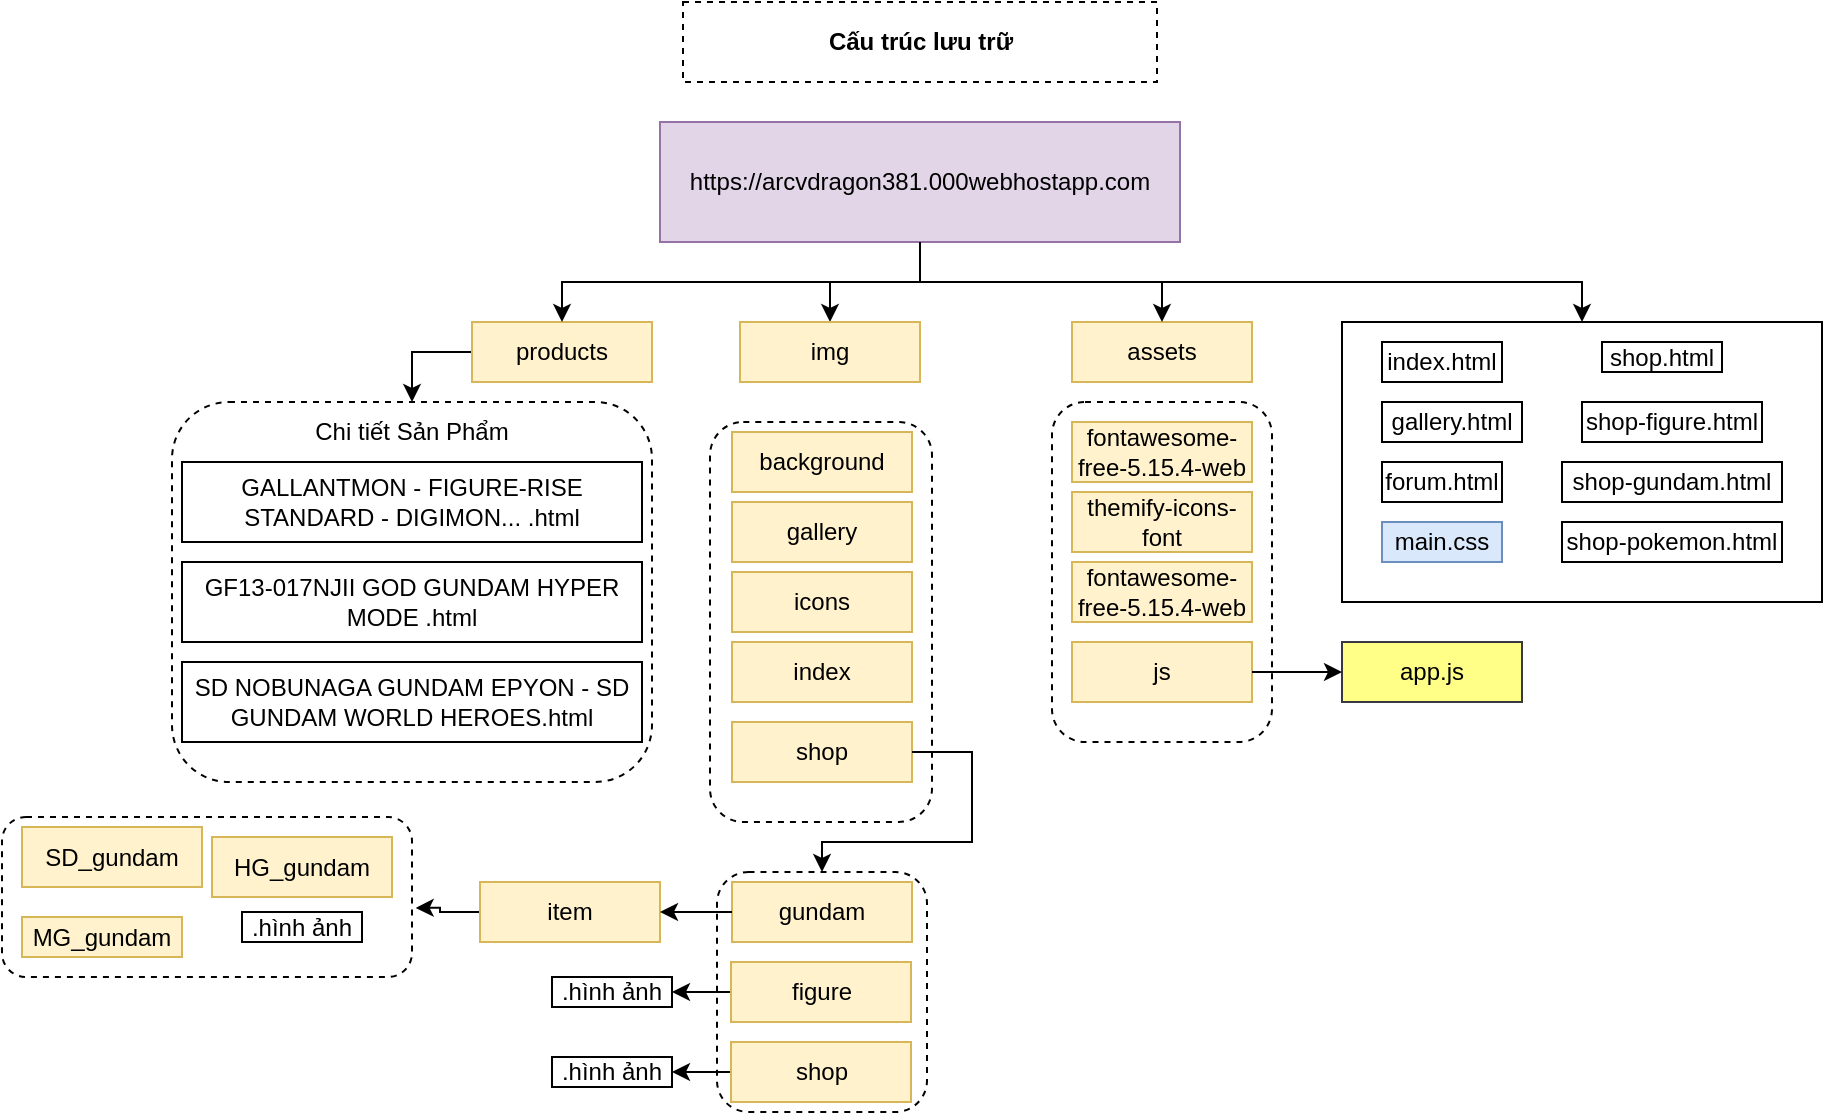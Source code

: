 <mxfile version="20.2.4" type="device" pages="7"><diagram id="feATiuRnW0vCCKoD3hjz" name="ctlt"><mxGraphModel dx="2048" dy="604" grid="1" gridSize="10" guides="1" tooltips="1" connect="1" arrows="1" fold="1" page="1" pageScale="1" pageWidth="827" pageHeight="1169" math="0" shadow="0"><root><mxCell id="0"/><mxCell id="1" parent="0"/><mxCell id="q763jlVJRt2gHWuMbLBA-111" value="" style="rounded=1;whiteSpace=wrap;html=1;dashed=1;sketch=0;" vertex="1" parent="1"><mxGeometry x="-41" y="417.5" width="205" height="80" as="geometry"/></mxCell><mxCell id="q763jlVJRt2gHWuMbLBA-92" value="" style="rounded=1;whiteSpace=wrap;html=1;dashed=1;sketch=0;" vertex="1" parent="1"><mxGeometry x="316.5" y="445" width="105" height="120" as="geometry"/></mxCell><mxCell id="q763jlVJRt2gHWuMbLBA-75" value="" style="rounded=1;whiteSpace=wrap;html=1;dashed=1;sketch=0;" vertex="1" parent="1"><mxGeometry x="313" y="220" width="111" height="200" as="geometry"/></mxCell><mxCell id="q763jlVJRt2gHWuMbLBA-69" value="" style="rounded=1;whiteSpace=wrap;html=1;dashed=1;sketch=0;" vertex="1" parent="1"><mxGeometry x="484" y="210" width="110" height="170" as="geometry"/></mxCell><mxCell id="q763jlVJRt2gHWuMbLBA-67" value="" style="rounded=1;whiteSpace=wrap;html=1;dashed=1;sketch=0;" vertex="1" parent="1"><mxGeometry x="44" y="210" width="240" height="190" as="geometry"/></mxCell><mxCell id="q763jlVJRt2gHWuMbLBA-31" value="" style="rounded=0;whiteSpace=wrap;html=1;sketch=0;" vertex="1" parent="1"><mxGeometry x="629" y="170" width="240" height="140" as="geometry"/></mxCell><mxCell id="q763jlVJRt2gHWuMbLBA-54" style="edgeStyle=orthogonalEdgeStyle;rounded=0;orthogonalLoop=1;jettySize=auto;html=1;entryX=0.5;entryY=0;entryDx=0;entryDy=0;sketch=0;" edge="1" parent="1" source="Nr4XxOd6yL2j76fVmIh0-1" target="q763jlVJRt2gHWuMbLBA-30"><mxGeometry relative="1" as="geometry"/></mxCell><mxCell id="Nr4XxOd6yL2j76fVmIh0-1" value="https://arcvdragon381.000webhostapp.com" style="rounded=0;whiteSpace=wrap;html=1;fillColor=#e1d5e7;strokeColor=#9673a6;sketch=0;" parent="1" vertex="1"><mxGeometry x="288" y="70" width="260" height="60" as="geometry"/></mxCell><mxCell id="q763jlVJRt2gHWuMbLBA-1" value="index.html" style="rounded=0;whiteSpace=wrap;html=1;sketch=0;" vertex="1" parent="1"><mxGeometry x="649" y="180" width="60" height="20" as="geometry"/></mxCell><mxCell id="q763jlVJRt2gHWuMbLBA-3" value="shop-gundam.html" style="rounded=0;whiteSpace=wrap;html=1;sketch=0;" vertex="1" parent="1"><mxGeometry x="739" y="240" width="110" height="20" as="geometry"/></mxCell><mxCell id="q763jlVJRt2gHWuMbLBA-5" value="gallery.html" style="rounded=0;whiteSpace=wrap;html=1;sketch=0;" vertex="1" parent="1"><mxGeometry x="649" y="210" width="70" height="20" as="geometry"/></mxCell><mxCell id="q763jlVJRt2gHWuMbLBA-7" value="shop-figure.html" style="rounded=0;whiteSpace=wrap;html=1;sketch=0;" vertex="1" parent="1"><mxGeometry x="749" y="210" width="90" height="20" as="geometry"/></mxCell><mxCell id="q763jlVJRt2gHWuMbLBA-9" value="shop-pokemon.html" style="rounded=0;whiteSpace=wrap;html=1;sketch=0;" vertex="1" parent="1"><mxGeometry x="739" y="270" width="110" height="20" as="geometry"/></mxCell><mxCell id="q763jlVJRt2gHWuMbLBA-10" value="main.css" style="rounded=0;whiteSpace=wrap;html=1;fillColor=#dae8fc;strokeColor=#6c8ebf;sketch=0;" vertex="1" parent="1"><mxGeometry x="649" y="270" width="60" height="20" as="geometry"/></mxCell><mxCell id="q763jlVJRt2gHWuMbLBA-11" value="assets" style="rounded=0;whiteSpace=wrap;html=1;fillColor=#fff2cc;strokeColor=#d6b656;sketch=0;" vertex="1" parent="1"><mxGeometry x="494" y="170" width="90" height="30" as="geometry"/></mxCell><mxCell id="q763jlVJRt2gHWuMbLBA-13" value="shop.html" style="rounded=0;whiteSpace=wrap;html=1;sketch=0;" vertex="1" parent="1"><mxGeometry x="759" y="180" width="60" height="15" as="geometry"/></mxCell><mxCell id="q763jlVJRt2gHWuMbLBA-25" value="forum.html" style="rounded=0;whiteSpace=wrap;html=1;sketch=0;" vertex="1" parent="1"><mxGeometry x="649" y="240" width="60" height="20" as="geometry"/></mxCell><mxCell id="q763jlVJRt2gHWuMbLBA-56" style="edgeStyle=orthogonalEdgeStyle;rounded=0;orthogonalLoop=1;jettySize=auto;html=1;entryX=0.5;entryY=0;entryDx=0;entryDy=0;sketch=0;" edge="1" parent="1" source="q763jlVJRt2gHWuMbLBA-29" target="q763jlVJRt2gHWuMbLBA-47"><mxGeometry relative="1" as="geometry"><mxPoint x="154" y="190" as="targetPoint"/><Array as="points"><mxPoint x="164" y="185"/></Array></mxGeometry></mxCell><mxCell id="q763jlVJRt2gHWuMbLBA-29" value="products" style="rounded=0;whiteSpace=wrap;html=1;fillColor=#fff2cc;strokeColor=#d6b656;sketch=0;" vertex="1" parent="1"><mxGeometry x="194" y="170" width="90" height="30" as="geometry"/></mxCell><mxCell id="q763jlVJRt2gHWuMbLBA-30" value="img" style="rounded=0;whiteSpace=wrap;html=1;fillColor=#fff2cc;strokeColor=#d6b656;sketch=0;" vertex="1" parent="1"><mxGeometry x="328" y="170" width="90" height="30" as="geometry"/></mxCell><mxCell id="q763jlVJRt2gHWuMbLBA-32" style="edgeStyle=orthogonalEdgeStyle;rounded=0;orthogonalLoop=1;jettySize=auto;html=1;exitX=0.5;exitY=1;exitDx=0;exitDy=0;sketch=0;" edge="1" parent="1" source="q763jlVJRt2gHWuMbLBA-1" target="q763jlVJRt2gHWuMbLBA-1"><mxGeometry relative="1" as="geometry"/></mxCell><mxCell id="q763jlVJRt2gHWuMbLBA-37" value="GALLANTMON - FIGURE-RISE STANDARD - DIGIMON... .html" style="rounded=0;whiteSpace=wrap;html=1;sketch=0;" vertex="1" parent="1"><mxGeometry x="49" y="240" width="230" height="40" as="geometry"/></mxCell><mxCell id="q763jlVJRt2gHWuMbLBA-43" style="edgeStyle=orthogonalEdgeStyle;rounded=0;orthogonalLoop=1;jettySize=auto;html=1;exitX=0.5;exitY=1;exitDx=0;exitDy=0;sketch=0;" edge="1" parent="1"><mxGeometry relative="1" as="geometry"><mxPoint x="104" y="260" as="sourcePoint"/><mxPoint x="104" y="260" as="targetPoint"/></mxGeometry></mxCell><mxCell id="q763jlVJRt2gHWuMbLBA-44" value="GF13-017NJII GOD GUNDAM HYPER MODE .html" style="rounded=0;whiteSpace=wrap;html=1;sketch=0;" vertex="1" parent="1"><mxGeometry x="49" y="290" width="230" height="40" as="geometry"/></mxCell><mxCell id="q763jlVJRt2gHWuMbLBA-45" value="SD NOBUNAGA GUNDAM EPYON - SD GUNDAM WORLD HEROES.html" style="rounded=0;whiteSpace=wrap;html=1;sketch=0;" vertex="1" parent="1"><mxGeometry x="49" y="340" width="230" height="40" as="geometry"/></mxCell><mxCell id="q763jlVJRt2gHWuMbLBA-47" value="Chi tiết Sản Phẩm" style="text;html=1;strokeColor=none;fillColor=none;align=center;verticalAlign=middle;whiteSpace=wrap;rounded=0;sketch=0;" vertex="1" parent="1"><mxGeometry x="104" y="210" width="120" height="30" as="geometry"/></mxCell><mxCell id="q763jlVJRt2gHWuMbLBA-48" value="app.js" style="rounded=0;whiteSpace=wrap;html=1;fillColor=#ffff88;strokeColor=#36393d;sketch=0;" vertex="1" parent="1"><mxGeometry x="629" y="330" width="90" height="30" as="geometry"/></mxCell><mxCell id="q763jlVJRt2gHWuMbLBA-50" value="js" style="rounded=0;whiteSpace=wrap;html=1;fillColor=#fff2cc;strokeColor=#d6b656;sketch=0;" vertex="1" parent="1"><mxGeometry x="494" y="330" width="90" height="30" as="geometry"/></mxCell><mxCell id="q763jlVJRt2gHWuMbLBA-55" value="" style="endArrow=classic;html=1;rounded=0;exitX=0.5;exitY=1;exitDx=0;exitDy=0;entryX=0.5;entryY=0;entryDx=0;entryDy=0;sketch=0;" edge="1" parent="1" source="Nr4XxOd6yL2j76fVmIh0-1" target="q763jlVJRt2gHWuMbLBA-11"><mxGeometry width="50" height="50" relative="1" as="geometry"><mxPoint x="14" y="330" as="sourcePoint"/><mxPoint x="64" y="280" as="targetPoint"/><Array as="points"><mxPoint x="418" y="150"/><mxPoint x="489" y="150"/><mxPoint x="539" y="150"/></Array></mxGeometry></mxCell><mxCell id="q763jlVJRt2gHWuMbLBA-59" value="" style="endArrow=classic;html=1;rounded=0;entryX=0.5;entryY=0;entryDx=0;entryDy=0;sketch=0;" edge="1" parent="1" target="q763jlVJRt2gHWuMbLBA-29"><mxGeometry width="50" height="50" relative="1" as="geometry"><mxPoint x="414" y="150" as="sourcePoint"/><mxPoint x="234" y="150" as="targetPoint"/><Array as="points"><mxPoint x="239" y="150"/></Array></mxGeometry></mxCell><mxCell id="q763jlVJRt2gHWuMbLBA-60" value="fontawesome-free-5.15.4-web" style="rounded=0;whiteSpace=wrap;html=1;fillColor=#fff2cc;strokeColor=#d6b656;sketch=0;" vertex="1" parent="1"><mxGeometry x="494" y="220" width="90" height="30" as="geometry"/></mxCell><mxCell id="q763jlVJRt2gHWuMbLBA-63" value="themify-icons-font" style="rounded=0;whiteSpace=wrap;html=1;fillColor=#fff2cc;strokeColor=#d6b656;sketch=0;" vertex="1" parent="1"><mxGeometry x="494" y="255" width="90" height="30" as="geometry"/></mxCell><mxCell id="q763jlVJRt2gHWuMbLBA-64" value="fontawesome-free-5.15.4-web" style="rounded=0;whiteSpace=wrap;html=1;fillColor=#fff2cc;strokeColor=#d6b656;sketch=0;" vertex="1" parent="1"><mxGeometry x="494" y="290" width="90" height="30" as="geometry"/></mxCell><mxCell id="q763jlVJRt2gHWuMbLBA-71" style="edgeStyle=orthogonalEdgeStyle;rounded=0;orthogonalLoop=1;jettySize=auto;html=1;exitX=0.5;exitY=1;exitDx=0;exitDy=0;sketch=0;" edge="1" parent="1" source="q763jlVJRt2gHWuMbLBA-69" target="q763jlVJRt2gHWuMbLBA-69"><mxGeometry relative="1" as="geometry"/></mxCell><mxCell id="q763jlVJRt2gHWuMbLBA-73" value="" style="endArrow=classic;html=1;rounded=0;exitX=1;exitY=0.5;exitDx=0;exitDy=0;entryX=0;entryY=0.5;entryDx=0;entryDy=0;sketch=0;" edge="1" parent="1" source="q763jlVJRt2gHWuMbLBA-50" target="q763jlVJRt2gHWuMbLBA-48"><mxGeometry width="50" height="50" relative="1" as="geometry"><mxPoint x="424" y="370" as="sourcePoint"/><mxPoint x="474" y="320" as="targetPoint"/></mxGeometry></mxCell><mxCell id="q763jlVJRt2gHWuMbLBA-76" value="background" style="rounded=0;whiteSpace=wrap;html=1;fillColor=#fff2cc;strokeColor=#d6b656;sketch=0;" vertex="1" parent="1"><mxGeometry x="324" y="225" width="90" height="30" as="geometry"/></mxCell><mxCell id="q763jlVJRt2gHWuMbLBA-78" value="gallery" style="rounded=0;whiteSpace=wrap;html=1;fillColor=#fff2cc;strokeColor=#d6b656;sketch=0;" vertex="1" parent="1"><mxGeometry x="324" y="260" width="90" height="30" as="geometry"/></mxCell><mxCell id="q763jlVJRt2gHWuMbLBA-79" value="icons" style="rounded=0;whiteSpace=wrap;html=1;fillColor=#fff2cc;strokeColor=#d6b656;sketch=0;" vertex="1" parent="1"><mxGeometry x="324" y="295" width="90" height="30" as="geometry"/></mxCell><mxCell id="q763jlVJRt2gHWuMbLBA-80" value="index" style="rounded=0;whiteSpace=wrap;html=1;fillColor=#fff2cc;strokeColor=#d6b656;sketch=0;" vertex="1" parent="1"><mxGeometry x="324" y="330" width="90" height="30" as="geometry"/></mxCell><mxCell id="q763jlVJRt2gHWuMbLBA-81" value="shop" style="rounded=0;whiteSpace=wrap;html=1;fillColor=#fff2cc;strokeColor=#d6b656;sketch=0;" vertex="1" parent="1"><mxGeometry x="324" y="370" width="90" height="30" as="geometry"/></mxCell><mxCell id="q763jlVJRt2gHWuMbLBA-102" style="edgeStyle=orthogonalEdgeStyle;rounded=0;orthogonalLoop=1;jettySize=auto;html=1;exitX=0;exitY=0.5;exitDx=0;exitDy=0;entryX=1;entryY=0.5;entryDx=0;entryDy=0;sketch=0;" edge="1" parent="1" source="q763jlVJRt2gHWuMbLBA-85" target="q763jlVJRt2gHWuMbLBA-100"><mxGeometry relative="1" as="geometry"/></mxCell><mxCell id="q763jlVJRt2gHWuMbLBA-85" value="figure" style="rounded=0;whiteSpace=wrap;html=1;fillColor=#fff2cc;strokeColor=#d6b656;sketch=0;" vertex="1" parent="1"><mxGeometry x="323.5" y="490" width="90" height="30" as="geometry"/></mxCell><mxCell id="q763jlVJRt2gHWuMbLBA-114" style="edgeStyle=orthogonalEdgeStyle;rounded=0;orthogonalLoop=1;jettySize=auto;html=1;entryX=1.009;entryY=0.568;entryDx=0;entryDy=0;entryPerimeter=0;sketch=0;" edge="1" parent="1" source="q763jlVJRt2gHWuMbLBA-86" target="q763jlVJRt2gHWuMbLBA-111"><mxGeometry relative="1" as="geometry"/></mxCell><mxCell id="q763jlVJRt2gHWuMbLBA-86" value="item" style="rounded=0;whiteSpace=wrap;html=1;fillColor=#fff2cc;strokeColor=#d6b656;sketch=0;" vertex="1" parent="1"><mxGeometry x="198" y="450" width="90" height="30" as="geometry"/></mxCell><mxCell id="q763jlVJRt2gHWuMbLBA-103" style="edgeStyle=orthogonalEdgeStyle;rounded=0;orthogonalLoop=1;jettySize=auto;html=1;entryX=1;entryY=0.5;entryDx=0;entryDy=0;sketch=0;" edge="1" parent="1" source="q763jlVJRt2gHWuMbLBA-87" target="q763jlVJRt2gHWuMbLBA-101"><mxGeometry relative="1" as="geometry"/></mxCell><mxCell id="q763jlVJRt2gHWuMbLBA-87" value="shop" style="rounded=0;whiteSpace=wrap;html=1;fillColor=#fff2cc;strokeColor=#d6b656;sketch=0;" vertex="1" parent="1"><mxGeometry x="323.5" y="530" width="90" height="30" as="geometry"/></mxCell><mxCell id="q763jlVJRt2gHWuMbLBA-90" value="" style="endArrow=classic;html=1;rounded=0;entryX=0.5;entryY=0;entryDx=0;entryDy=0;sketch=0;" edge="1" parent="1" target="q763jlVJRt2gHWuMbLBA-31"><mxGeometry width="50" height="50" relative="1" as="geometry"><mxPoint x="484" y="150" as="sourcePoint"/><mxPoint x="834" y="150" as="targetPoint"/><Array as="points"><mxPoint x="749" y="150"/></Array></mxGeometry></mxCell><mxCell id="q763jlVJRt2gHWuMbLBA-91" value="gundam" style="rounded=0;whiteSpace=wrap;html=1;fillColor=#fff2cc;strokeColor=#d6b656;sketch=0;" vertex="1" parent="1"><mxGeometry x="324" y="450" width="90" height="30" as="geometry"/></mxCell><mxCell id="q763jlVJRt2gHWuMbLBA-93" value="" style="endArrow=classic;html=1;rounded=0;exitX=1;exitY=0.5;exitDx=0;exitDy=0;entryX=0.5;entryY=0;entryDx=0;entryDy=0;sketch=0;" edge="1" parent="1" source="q763jlVJRt2gHWuMbLBA-81" target="q763jlVJRt2gHWuMbLBA-92"><mxGeometry width="50" height="50" relative="1" as="geometry"><mxPoint x="484" y="450" as="sourcePoint"/><mxPoint x="454" y="430" as="targetPoint"/><Array as="points"><mxPoint x="444" y="385"/><mxPoint x="444" y="430"/><mxPoint x="404" y="430"/><mxPoint x="394" y="430"/><mxPoint x="369" y="430"/></Array></mxGeometry></mxCell><mxCell id="q763jlVJRt2gHWuMbLBA-94" value="" style="endArrow=classic;html=1;rounded=0;exitX=0;exitY=0.5;exitDx=0;exitDy=0;entryX=1;entryY=0.5;entryDx=0;entryDy=0;sketch=0;" edge="1" parent="1" source="q763jlVJRt2gHWuMbLBA-91" target="q763jlVJRt2gHWuMbLBA-86"><mxGeometry width="50" height="50" relative="1" as="geometry"><mxPoint x="514" y="440" as="sourcePoint"/><mxPoint x="564" y="390" as="targetPoint"/></mxGeometry></mxCell><mxCell id="q763jlVJRt2gHWuMbLBA-96" value=".hình ảnh" style="rounded=0;whiteSpace=wrap;html=1;sketch=0;" vertex="1" parent="1"><mxGeometry x="79" y="465" width="60" height="15" as="geometry"/></mxCell><mxCell id="q763jlVJRt2gHWuMbLBA-100" value=".hình ảnh" style="rounded=0;whiteSpace=wrap;html=1;sketch=0;" vertex="1" parent="1"><mxGeometry x="234" y="497.5" width="60" height="15" as="geometry"/></mxCell><mxCell id="q763jlVJRt2gHWuMbLBA-101" value=".hình ảnh" style="rounded=0;whiteSpace=wrap;html=1;sketch=0;" vertex="1" parent="1"><mxGeometry x="234" y="537.5" width="60" height="15" as="geometry"/></mxCell><mxCell id="q763jlVJRt2gHWuMbLBA-106" value="HG_gundam" style="rounded=0;whiteSpace=wrap;html=1;fillColor=#fff2cc;strokeColor=#d6b656;sketch=0;" vertex="1" parent="1"><mxGeometry x="64" y="427.5" width="90" height="30" as="geometry"/></mxCell><mxCell id="q763jlVJRt2gHWuMbLBA-109" value="SD_gundam" style="rounded=0;whiteSpace=wrap;html=1;fillColor=#fff2cc;strokeColor=#d6b656;sketch=0;" vertex="1" parent="1"><mxGeometry x="-31" y="422.5" width="90" height="30" as="geometry"/></mxCell><mxCell id="q763jlVJRt2gHWuMbLBA-110" value="MG_gundam" style="rounded=0;whiteSpace=wrap;html=1;fillColor=#fff2cc;strokeColor=#d6b656;sketch=0;" vertex="1" parent="1"><mxGeometry x="-31" y="467.5" width="80" height="20" as="geometry"/></mxCell><mxCell id="q763jlVJRt2gHWuMbLBA-117" value="&lt;b&gt;Cấu trúc lưu trữ&lt;/b&gt;" style="rounded=0;whiteSpace=wrap;html=1;dashed=1;sketch=0;" vertex="1" parent="1"><mxGeometry x="299.5" y="10" width="237" height="40" as="geometry"/></mxCell></root></mxGraphModel></diagram><diagram id="JEhEofw-rBAatzkWpkKd" name="Index.html"><mxGraphModel dx="1038" dy="513" grid="1" gridSize="10" guides="1" tooltips="1" connect="1" arrows="1" fold="1" page="1" pageScale="1" pageWidth="827" pageHeight="1169" math="0" shadow="0"><root><mxCell id="0"/><mxCell id="1" parent="0"/><mxCell id="v1EizIpm8IZl1mmATkqz-41" value="" style="rounded=0;whiteSpace=wrap;html=1;sketch=0;align=center;" vertex="1" parent="1"><mxGeometry x="300" y="190" width="70" height="25" as="geometry"/></mxCell><mxCell id="8p1cKVCu5tiLWjQiGf1a-9" value="" style="rounded=0;whiteSpace=wrap;html=1;sketch=0;" vertex="1" parent="1"><mxGeometry x="5" width="790" height="390" as="geometry"/></mxCell><mxCell id="v1EizIpm8IZl1mmATkqz-3" value="" style="rounded=0;whiteSpace=wrap;html=1;sketch=0;" vertex="1" parent="1"><mxGeometry x="20" y="80" width="730" height="250" as="geometry"/></mxCell><mxCell id="8p1cKVCu5tiLWjQiGf1a-1" value="" style="rounded=0;whiteSpace=wrap;html=1;sketch=0;" vertex="1" parent="1"><mxGeometry x="10" y="20" width="780" height="50" as="geometry"/></mxCell><mxCell id="8p1cKVCu5tiLWjQiGf1a-2" value="Logo-shop" style="rounded=0;whiteSpace=wrap;html=1;sketch=0;" vertex="1" parent="1"><mxGeometry x="70" y="30" width="100" height="30" as="geometry"/></mxCell><mxCell id="8p1cKVCu5tiLWjQiGf1a-3" value="header" style="text;html=1;strokeColor=none;fillColor=none;align=center;verticalAlign=middle;whiteSpace=wrap;rounded=0;sketch=1;" vertex="1" parent="1"><mxGeometry x="10" y="20" width="60" height="30" as="geometry"/></mxCell><mxCell id="8p1cKVCu5tiLWjQiGf1a-7" value="Link-nav" style="rounded=0;whiteSpace=wrap;html=1;sketch=0;" vertex="1" parent="1"><mxGeometry x="210" y="30" width="380" height="25" as="geometry"/></mxCell><mxCell id="8p1cKVCu5tiLWjQiGf1a-8" value="Sign in &amp;amp; Sign up&amp;nbsp;&lt;br&gt;Seach icon" style="rounded=0;whiteSpace=wrap;html=1;sketch=0;" vertex="1" parent="1"><mxGeometry x="650" y="25" width="120" height="40" as="geometry"/></mxCell><mxCell id="v1EizIpm8IZl1mmATkqz-1" value=".container-fluid" style="text;html=1;strokeColor=none;fillColor=none;align=center;verticalAlign=middle;whiteSpace=wrap;rounded=0;sketch=0;" vertex="1" parent="1"><mxGeometry x="10" width="90" height="20" as="geometry"/></mxCell><mxCell id="v1EizIpm8IZl1mmATkqz-2" value=".container" style="text;html=1;strokeColor=none;fillColor=none;align=center;verticalAlign=middle;whiteSpace=wrap;rounded=0;sketch=0;" vertex="1" parent="1"><mxGeometry x="30" y="80" width="60" height="30" as="geometry"/></mxCell><mxCell id="v1EizIpm8IZl1mmATkqz-4" value=".casserole&amp;nbsp;" style="rounded=0;whiteSpace=wrap;html=1;sketch=0;" vertex="1" parent="1"><mxGeometry x="135" y="100" width="520" height="30" as="geometry"/></mxCell><mxCell id="v1EizIpm8IZl1mmATkqz-7" value="" style="rounded=0;whiteSpace=wrap;html=1;sketch=0;" vertex="1" parent="1"><mxGeometry x="135" y="185" width="520" height="135" as="geometry"/></mxCell><mxCell id="v1EizIpm8IZl1mmATkqz-10" value="" style="rounded=0;whiteSpace=wrap;html=1;sketch=0;" vertex="1" parent="1"><mxGeometry x="135" y="140" width="520" height="30" as="geometry"/></mxCell><mxCell id="v1EizIpm8IZl1mmATkqz-12" value=".h1" style="text;html=1;strokeColor=none;fillColor=none;align=center;verticalAlign=middle;whiteSpace=wrap;rounded=0;sketch=0;" vertex="1" parent="1"><mxGeometry x="135" y="147.5" width="55" height="15" as="geometry"/></mxCell><mxCell id="v1EizIpm8IZl1mmATkqz-20" value="" style="rounded=0;whiteSpace=wrap;html=1;sketch=0;align=center;" vertex="1" parent="1"><mxGeometry x="220" y="145" width="120" height="20" as="geometry"/></mxCell><mxCell id="v1EizIpm8IZl1mmATkqz-21" value=".img .buton(go shop)&lt;span style=&quot;&quot;&gt;&#9;&lt;/span&gt;" style="text;html=1;strokeColor=none;fillColor=none;align=center;verticalAlign=middle;whiteSpace=wrap;rounded=0;sketch=0;" vertex="1" parent="1"><mxGeometry x="220" y="149.38" width="120" height="11.25" as="geometry"/></mxCell><mxCell id="v1EizIpm8IZl1mmATkqz-22" value="" style="rounded=0;whiteSpace=wrap;html=1;sketch=0;align=center;" vertex="1" parent="1"><mxGeometry x="510" y="145" width="120" height="20" as="geometry"/></mxCell><mxCell id="v1EizIpm8IZl1mmATkqz-23" value=".img .buton(go shop)&lt;span style=&quot;&quot;&gt;&#9;&lt;/span&gt;" style="text;html=1;strokeColor=none;fillColor=none;align=center;verticalAlign=middle;whiteSpace=wrap;rounded=0;sketch=0;" vertex="1" parent="1"><mxGeometry x="510" y="149.37" width="120" height="11.25" as="geometry"/></mxCell><mxCell id="v1EizIpm8IZl1mmATkqz-24" value="" style="rounded=0;whiteSpace=wrap;html=1;sketch=0;align=center;" vertex="1" parent="1"><mxGeometry x="354" y="145" width="120" height="20" as="geometry"/></mxCell><mxCell id="v1EizIpm8IZl1mmATkqz-25" value=".img .buton(go shop)&lt;span style=&quot;&quot;&gt;&#9;&lt;/span&gt;" style="text;html=1;strokeColor=none;fillColor=none;align=center;verticalAlign=middle;whiteSpace=wrap;rounded=0;sketch=0;" vertex="1" parent="1"><mxGeometry x="354" y="149.37" width="120" height="11.25" as="geometry"/></mxCell><mxCell id="v1EizIpm8IZl1mmATkqz-28" value=".sroll" style="text;html=1;strokeColor=none;fillColor=none;align=center;verticalAlign=middle;whiteSpace=wrap;rounded=0;sketch=0;" vertex="1" parent="1"><mxGeometry x="140" y="190" width="50" height="20" as="geometry"/></mxCell><mxCell id="v1EizIpm8IZl1mmATkqz-31" value="" style="rounded=0;whiteSpace=wrap;html=1;sketch=0;align=center;" vertex="1" parent="1"><mxGeometry x="200" y="190" width="70" height="25" as="geometry"/></mxCell><mxCell id="v1EizIpm8IZl1mmATkqz-30" value=".img . shop" style="text;html=1;strokeColor=none;fillColor=none;align=center;verticalAlign=middle;whiteSpace=wrap;rounded=0;sketch=0;" vertex="1" parent="1"><mxGeometry x="200" y="198.75" width="70" height="11.25" as="geometry"/></mxCell><mxCell id="v1EizIpm8IZl1mmATkqz-42" value="" style="rounded=0;whiteSpace=wrap;html=1;sketch=0;align=center;" vertex="1" parent="1"><mxGeometry x="405" y="192.5" width="70" height="25" as="geometry"/></mxCell><mxCell id="v1EizIpm8IZl1mmATkqz-43" value=".img . gallery" style="text;html=1;strokeColor=none;fillColor=none;align=center;verticalAlign=middle;whiteSpace=wrap;rounded=0;sketch=0;" vertex="1" parent="1"><mxGeometry x="400" y="199.38" width="80" height="11.25" as="geometry"/></mxCell><mxCell id="v1EizIpm8IZl1mmATkqz-44" value="" style="rounded=0;whiteSpace=wrap;html=1;sketch=0;align=center;" vertex="1" parent="1"><mxGeometry x="550" y="192.5" width="80" height="20" as="geometry"/></mxCell><mxCell id="v1EizIpm8IZl1mmATkqz-45" value=".img . aboutus" style="text;html=1;strokeColor=none;fillColor=none;align=center;verticalAlign=middle;whiteSpace=wrap;rounded=0;sketch=0;" vertex="1" parent="1"><mxGeometry x="545" y="194.38" width="85" height="11.25" as="geometry"/></mxCell><mxCell id="v1EizIpm8IZl1mmATkqz-51" value="" style="rounded=0;whiteSpace=wrap;html=1;sketch=0;align=center;" vertex="1" parent="1"><mxGeometry x="297.5" y="195" width="80" height="20" as="geometry"/></mxCell><mxCell id="v1EizIpm8IZl1mmATkqz-52" value=".img . forum" style="text;html=1;strokeColor=none;fillColor=none;align=center;verticalAlign=middle;whiteSpace=wrap;rounded=0;sketch=0;" vertex="1" parent="1"><mxGeometry x="292.5" y="196.88" width="85" height="11.25" as="geometry"/></mxCell><mxCell id="v1EizIpm8IZl1mmATkqz-53" value="1.img .content" style="rounded=0;whiteSpace=wrap;html=1;sketch=0;" vertex="1" parent="1"><mxGeometry x="200" y="222.5" width="400" height="20" as="geometry"/></mxCell><mxCell id="v1EizIpm8IZl1mmATkqz-54" value="2.content .img" style="rounded=0;whiteSpace=wrap;html=1;sketch=0;" vertex="1" parent="1"><mxGeometry x="200" y="242.5" width="400" height="20" as="geometry"/></mxCell><mxCell id="v1EizIpm8IZl1mmATkqz-55" value="3.img .content" style="rounded=0;whiteSpace=wrap;html=1;sketch=0;" vertex="1" parent="1"><mxGeometry x="200" y="262.5" width="400" height="20" as="geometry"/></mxCell><mxCell id="v1EizIpm8IZl1mmATkqz-56" value="4 .content .img" style="rounded=0;whiteSpace=wrap;html=1;sketch=0;" vertex="1" parent="1"><mxGeometry x="200" y="282.5" width="400" height="20" as="geometry"/></mxCell><mxCell id="v1EizIpm8IZl1mmATkqz-58" value="Footter" style="rounded=0;whiteSpace=wrap;html=1;sketch=0;" vertex="1" parent="1"><mxGeometry x="20" y="340" width="750" height="40" as="geometry"/></mxCell></root></mxGraphModel></diagram><diagram id="ujqELPdZ1m43bGlNshFo" name="Shop.html"><mxGraphModel dx="1865" dy="513" grid="1" gridSize="10" guides="1" tooltips="1" connect="1" arrows="1" fold="1" page="1" pageScale="1" pageWidth="827" pageHeight="1169" math="0" shadow="0"><root><mxCell id="0"/><mxCell id="1" parent="0"/><mxCell id="UDnh174DbDmeE1PpIBzy-1" value="" style="rounded=0;whiteSpace=wrap;html=1;sketch=0;fontSize=14;" vertex="1" parent="1"><mxGeometry x="-5" width="810" height="400" as="geometry"/></mxCell><mxCell id="qzxa1PWHVfvlGK5F6UkM-1" value="" style="rounded=0;whiteSpace=wrap;html=1;sketch=0;align=center;" vertex="1" parent="1"><mxGeometry x="300" y="190" width="70" height="25" as="geometry"/></mxCell><mxCell id="qzxa1PWHVfvlGK5F6UkM-2" value="" style="rounded=0;whiteSpace=wrap;html=1;sketch=0;" vertex="1" parent="1"><mxGeometry x="20" y="80" width="730" height="250" as="geometry"/></mxCell><mxCell id="qzxa1PWHVfvlGK5F6UkM-3" value="" style="rounded=0;whiteSpace=wrap;html=1;sketch=0;" vertex="1" parent="1"><mxGeometry x="10" y="20" width="780" height="50" as="geometry"/></mxCell><mxCell id="qzxa1PWHVfvlGK5F6UkM-4" value="Logo-shop" style="rounded=0;whiteSpace=wrap;html=1;sketch=0;" vertex="1" parent="1"><mxGeometry x="70" y="30" width="100" height="30" as="geometry"/></mxCell><mxCell id="qzxa1PWHVfvlGK5F6UkM-5" value="header" style="text;html=1;strokeColor=none;fillColor=none;align=center;verticalAlign=middle;whiteSpace=wrap;rounded=0;sketch=1;" vertex="1" parent="1"><mxGeometry x="10" y="20" width="60" height="30" as="geometry"/></mxCell><mxCell id="qzxa1PWHVfvlGK5F6UkM-6" value="Link-nav" style="rounded=0;whiteSpace=wrap;html=1;sketch=0;" vertex="1" parent="1"><mxGeometry x="210" y="30" width="380" height="25" as="geometry"/></mxCell><mxCell id="qzxa1PWHVfvlGK5F6UkM-7" value="Sign in &amp;amp; Sign up&amp;nbsp;&lt;br&gt;Seach icon" style="rounded=0;whiteSpace=wrap;html=1;sketch=0;" vertex="1" parent="1"><mxGeometry x="650" y="25" width="120" height="40" as="geometry"/></mxCell><mxCell id="qzxa1PWHVfvlGK5F6UkM-8" value=".container-fluid" style="text;html=1;strokeColor=none;fillColor=none;align=center;verticalAlign=middle;whiteSpace=wrap;rounded=0;sketch=0;" vertex="1" parent="1"><mxGeometry x="10" width="90" height="20" as="geometry"/></mxCell><mxCell id="qzxa1PWHVfvlGK5F6UkM-9" value=".container" style="text;html=1;strokeColor=none;fillColor=none;align=center;verticalAlign=middle;whiteSpace=wrap;rounded=0;sketch=0;" vertex="1" parent="1"><mxGeometry x="30" y="80" width="60" height="30" as="geometry"/></mxCell><mxCell id="qzxa1PWHVfvlGK5F6UkM-10" value=".casserole&amp;nbsp;" style="rounded=0;whiteSpace=wrap;html=1;sketch=0;" vertex="1" parent="1"><mxGeometry x="130" y="130" width="520" height="30" as="geometry"/></mxCell><mxCell id="qzxa1PWHVfvlGK5F6UkM-34" value="Footter" style="rounded=0;whiteSpace=wrap;html=1;sketch=0;" vertex="1" parent="1"><mxGeometry x="20" y="340" width="750" height="40" as="geometry"/></mxCell><mxCell id="qzxa1PWHVfvlGK5F6UkM-35" value="" style="rounded=0;whiteSpace=wrap;html=1;sketch=0;" vertex="1" parent="1"><mxGeometry x="180" y="170" width="500" height="80" as="geometry"/></mxCell><mxCell id="qzxa1PWHVfvlGK5F6UkM-36" value="link-" style="rounded=0;whiteSpace=wrap;html=1;sketch=0;" vertex="1" parent="1"><mxGeometry x="130" y="90" width="520" height="30" as="geometry"/></mxCell><mxCell id="qzxa1PWHVfvlGK5F6UkM-37" value="Danh mục&lt;br&gt;icon. Gundam&lt;br&gt;icon Figure&lt;br&gt;icon Pokemon" style="rounded=0;whiteSpace=wrap;html=1;sketch=0;" vertex="1" parent="1"><mxGeometry x="40" y="170" width="120" height="80" as="geometry"/></mxCell><mxCell id="qzxa1PWHVfvlGK5F6UkM-40" value="Sản phẩm bán chay&amp;nbsp; &amp;nbsp; &amp;nbsp; &amp;nbsp; &amp;nbsp; &amp;nbsp; &amp;nbsp; &amp;nbsp; &amp;nbsp; &amp;nbsp; &amp;nbsp; &amp;nbsp; &amp;nbsp; &amp;nbsp; &amp;nbsp; &amp;nbsp; &amp;nbsp; &amp;nbsp; &amp;nbsp; &amp;nbsp; &amp;nbsp; &amp;nbsp; &amp;nbsp; &amp;nbsp; &amp;nbsp; &amp;nbsp; &amp;nbsp; &amp;nbsp; &amp;nbsp; &amp;nbsp; &amp;nbsp; &amp;nbsp; &amp;nbsp; &amp;nbsp; &amp;nbsp; &amp;nbsp; &amp;nbsp; &amp;nbsp; &amp;nbsp; &amp;nbsp; &amp;nbsp; &amp;nbsp; &amp;nbsp; &amp;nbsp; &amp;nbsp; &amp;nbsp; &amp;nbsp; &amp;nbsp;.control" style="rounded=0;whiteSpace=wrap;html=1;sketch=0;align=left;" vertex="1" parent="1"><mxGeometry x="190" y="180" width="480" height="20" as="geometry"/></mxCell><mxCell id="qzxa1PWHVfvlGK5F6UkM-41" value="Place-item" style="rounded=0;whiteSpace=wrap;html=1;sketch=0;" vertex="1" parent="1"><mxGeometry x="190" y="210" width="100" height="20" as="geometry"/></mxCell><mxCell id="qzxa1PWHVfvlGK5F6UkM-42" value="Place-item" style="rounded=0;whiteSpace=wrap;html=1;sketch=0;" vertex="1" parent="1"><mxGeometry x="320" y="210" width="100" height="20" as="geometry"/></mxCell><mxCell id="qzxa1PWHVfvlGK5F6UkM-43" value="Place-item" style="rounded=0;whiteSpace=wrap;html=1;sketch=0;" vertex="1" parent="1"><mxGeometry x="450" y="210" width="100" height="20" as="geometry"/></mxCell><mxCell id="qzxa1PWHVfvlGK5F6UkM-44" value="Place-item" style="rounded=0;whiteSpace=wrap;html=1;sketch=0;" vertex="1" parent="1"><mxGeometry x="570" y="210" width="100" height="20" as="geometry"/></mxCell><mxCell id="qzxa1PWHVfvlGK5F6UkM-46" value="" style="rounded=0;whiteSpace=wrap;html=1;sketch=0;" vertex="1" parent="1"><mxGeometry x="177.5" y="260" width="505" height="70" as="geometry"/></mxCell><mxCell id="qzxa1PWHVfvlGK5F6UkM-47" value="Sản phẩm shop bán" style="rounded=0;whiteSpace=wrap;html=1;sketch=0;align=left;" vertex="1" parent="1"><mxGeometry x="187.5" y="270" width="480" height="20" as="geometry"/></mxCell><mxCell id="qzxa1PWHVfvlGK5F6UkM-48" value="Place-item" style="rounded=0;whiteSpace=wrap;html=1;sketch=0;" vertex="1" parent="1"><mxGeometry x="187.5" y="300" width="100" height="20" as="geometry"/></mxCell><mxCell id="qzxa1PWHVfvlGK5F6UkM-49" value="Place-item" style="rounded=0;whiteSpace=wrap;html=1;sketch=0;" vertex="1" parent="1"><mxGeometry x="317.5" y="300" width="110" height="20" as="geometry"/></mxCell><mxCell id="qzxa1PWHVfvlGK5F6UkM-50" value="Place-item" style="rounded=0;whiteSpace=wrap;html=1;sketch=0;" vertex="1" parent="1"><mxGeometry x="432.5" y="300" width="100" height="20" as="geometry"/></mxCell><mxCell id="qzxa1PWHVfvlGK5F6UkM-51" value="Place-item" style="rounded=0;whiteSpace=wrap;html=1;sketch=0;" vertex="1" parent="1"><mxGeometry x="567.5" y="300" width="100" height="20" as="geometry"/></mxCell></root></mxGraphModel></diagram><diagram id="OnB_iJx-JBWBGbQLmRea" name="Shop-..."><mxGraphModel dx="1865" dy="513" grid="1" gridSize="10" guides="1" tooltips="1" connect="1" arrows="1" fold="1" page="1" pageScale="1" pageWidth="827" pageHeight="1169" math="0" shadow="0"><root><mxCell id="0"/><mxCell id="1" parent="0"/><mxCell id="ynCY-fK0Hr52JzmgnQME-1" value="" style="rounded=0;whiteSpace=wrap;html=1;sketch=0;fontSize=14;" vertex="1" parent="1"><mxGeometry x="-5" width="810" height="400" as="geometry"/></mxCell><mxCell id="V01MJ4B2cmU_oJ1vGlHW-1" value="" style="rounded=0;whiteSpace=wrap;html=1;sketch=0;align=center;" vertex="1" parent="1"><mxGeometry x="300" y="190" width="70" height="25" as="geometry"/></mxCell><mxCell id="V01MJ4B2cmU_oJ1vGlHW-2" value="" style="rounded=0;whiteSpace=wrap;html=1;sketch=0;" vertex="1" parent="1"><mxGeometry x="20" y="80" width="730" height="250" as="geometry"/></mxCell><mxCell id="V01MJ4B2cmU_oJ1vGlHW-3" value="" style="rounded=0;whiteSpace=wrap;html=1;sketch=0;" vertex="1" parent="1"><mxGeometry x="10" y="20" width="780" height="50" as="geometry"/></mxCell><mxCell id="V01MJ4B2cmU_oJ1vGlHW-4" value="Logo-shop" style="rounded=0;whiteSpace=wrap;html=1;sketch=0;" vertex="1" parent="1"><mxGeometry x="70" y="30" width="100" height="30" as="geometry"/></mxCell><mxCell id="V01MJ4B2cmU_oJ1vGlHW-5" value="header" style="text;html=1;strokeColor=none;fillColor=none;align=center;verticalAlign=middle;whiteSpace=wrap;rounded=0;sketch=1;" vertex="1" parent="1"><mxGeometry x="10" y="20" width="60" height="30" as="geometry"/></mxCell><mxCell id="V01MJ4B2cmU_oJ1vGlHW-6" value="Link-nav" style="rounded=0;whiteSpace=wrap;html=1;sketch=0;" vertex="1" parent="1"><mxGeometry x="210" y="30" width="380" height="25" as="geometry"/></mxCell><mxCell id="V01MJ4B2cmU_oJ1vGlHW-7" value="Sign in &amp;amp; Sign up&amp;nbsp;&lt;br&gt;Seach icon" style="rounded=0;whiteSpace=wrap;html=1;sketch=0;" vertex="1" parent="1"><mxGeometry x="650" y="25" width="120" height="40" as="geometry"/></mxCell><mxCell id="V01MJ4B2cmU_oJ1vGlHW-8" value=".container-fluid" style="text;html=1;strokeColor=none;fillColor=none;align=center;verticalAlign=middle;whiteSpace=wrap;rounded=0;sketch=0;" vertex="1" parent="1"><mxGeometry x="10" width="90" height="20" as="geometry"/></mxCell><mxCell id="V01MJ4B2cmU_oJ1vGlHW-9" value=".container" style="text;html=1;strokeColor=none;fillColor=none;align=center;verticalAlign=middle;whiteSpace=wrap;rounded=0;sketch=0;" vertex="1" parent="1"><mxGeometry x="30" y="80" width="60" height="30" as="geometry"/></mxCell><mxCell id="V01MJ4B2cmU_oJ1vGlHW-10" value=".casserole&amp;nbsp;" style="rounded=0;whiteSpace=wrap;html=1;sketch=0;" vertex="1" parent="1"><mxGeometry x="130" y="130" width="520" height="30" as="geometry"/></mxCell><mxCell id="V01MJ4B2cmU_oJ1vGlHW-11" value="Footter" style="rounded=0;whiteSpace=wrap;html=1;sketch=0;" vertex="1" parent="1"><mxGeometry x="20" y="340" width="750" height="40" as="geometry"/></mxCell><mxCell id="V01MJ4B2cmU_oJ1vGlHW-12" value="" style="rounded=0;whiteSpace=wrap;html=1;sketch=0;" vertex="1" parent="1"><mxGeometry x="180" y="210" width="500" height="100" as="geometry"/></mxCell><mxCell id="V01MJ4B2cmU_oJ1vGlHW-13" value="link-page" style="rounded=0;whiteSpace=wrap;html=1;sketch=0;" vertex="1" parent="1"><mxGeometry x="130" y="90" width="520" height="30" as="geometry"/></mxCell><mxCell id="V01MJ4B2cmU_oJ1vGlHW-14" value="Danh mục&lt;br&gt;icon. Gundam&lt;br&gt;icon Figure&lt;br&gt;icon Pokemon" style="rounded=0;whiteSpace=wrap;html=1;sketch=0;" vertex="1" parent="1"><mxGeometry x="40" y="170" width="120" height="80" as="geometry"/></mxCell><mxCell id="V01MJ4B2cmU_oJ1vGlHW-16" value="Place-item" style="rounded=0;whiteSpace=wrap;html=1;sketch=0;" vertex="1" parent="1"><mxGeometry x="190" y="270" width="100" height="20" as="geometry"/></mxCell><mxCell id="V01MJ4B2cmU_oJ1vGlHW-17" value="Place-item" style="rounded=0;whiteSpace=wrap;html=1;sketch=0;" vertex="1" parent="1"><mxGeometry x="314" y="270" width="100" height="20" as="geometry"/></mxCell><mxCell id="V01MJ4B2cmU_oJ1vGlHW-18" value="Place-item" style="rounded=0;whiteSpace=wrap;html=1;sketch=0;" vertex="1" parent="1"><mxGeometry x="440" y="270" width="100" height="20" as="geometry"/></mxCell><mxCell id="V01MJ4B2cmU_oJ1vGlHW-19" value="Place-item" style="rounded=0;whiteSpace=wrap;html=1;sketch=0;" vertex="1" parent="1"><mxGeometry x="570" y="270" width="100" height="20" as="geometry"/></mxCell><mxCell id="V01MJ4B2cmU_oJ1vGlHW-28" value="Thanh Lọc" style="rounded=0;whiteSpace=wrap;html=1;sketch=0;" vertex="1" parent="1"><mxGeometry x="190" y="220" width="470" height="30" as="geometry"/></mxCell></root></mxGraphModel></diagram><diagram id="CdNt9HqB4YaatcACaCEr" name="Product"><mxGraphModel dx="1038" dy="513" grid="1" gridSize="10" guides="1" tooltips="1" connect="1" arrows="1" fold="1" page="1" pageScale="1" pageWidth="827" pageHeight="1169" math="0" shadow="0"><root><mxCell id="0"/><mxCell id="1" parent="0"/><mxCell id="bXv4MrdVoL8mgkjWVzmf-1" value="" style="rounded=0;whiteSpace=wrap;html=1;sketch=0;fontSize=14;" vertex="1" parent="1"><mxGeometry width="810" height="440" as="geometry"/></mxCell><mxCell id="h7WQjwQ5Zpbw-0Fbj3Mb-20" value=".slider" style="rounded=0;whiteSpace=wrap;html=1;sketch=0;verticalAlign=top;align=left;" vertex="1" parent="1"><mxGeometry x="130" y="130" width="140" height="110" as="geometry"/></mxCell><mxCell id="h7WQjwQ5Zpbw-0Fbj3Mb-1" value="" style="rounded=0;whiteSpace=wrap;html=1;sketch=0;align=center;" vertex="1" parent="1"><mxGeometry x="300" y="190" width="70" height="25" as="geometry"/></mxCell><mxCell id="h7WQjwQ5Zpbw-0Fbj3Mb-2" value="" style="rounded=0;whiteSpace=wrap;html=1;sketch=0;" vertex="1" parent="1"><mxGeometry x="20" y="80" width="750" height="280" as="geometry"/></mxCell><mxCell id="h7WQjwQ5Zpbw-0Fbj3Mb-3" value="" style="rounded=0;whiteSpace=wrap;html=1;sketch=0;" vertex="1" parent="1"><mxGeometry x="10" y="20" width="780" height="50" as="geometry"/></mxCell><mxCell id="h7WQjwQ5Zpbw-0Fbj3Mb-4" value="Logo-shop" style="rounded=0;whiteSpace=wrap;html=1;sketch=0;" vertex="1" parent="1"><mxGeometry x="70" y="30" width="100" height="30" as="geometry"/></mxCell><mxCell id="h7WQjwQ5Zpbw-0Fbj3Mb-5" value=".header" style="text;html=1;strokeColor=none;fillColor=none;align=center;verticalAlign=middle;whiteSpace=wrap;rounded=0;sketch=1;" vertex="1" parent="1"><mxGeometry x="10" y="20" width="60" height="30" as="geometry"/></mxCell><mxCell id="h7WQjwQ5Zpbw-0Fbj3Mb-6" value="Link-nav" style="rounded=0;whiteSpace=wrap;html=1;sketch=0;" vertex="1" parent="1"><mxGeometry x="210" y="30" width="380" height="25" as="geometry"/></mxCell><mxCell id="h7WQjwQ5Zpbw-0Fbj3Mb-7" value="Sign in &amp;amp; Sign up&amp;nbsp;&lt;br&gt;Seach icon" style="rounded=0;whiteSpace=wrap;html=1;sketch=0;" vertex="1" parent="1"><mxGeometry x="650" y="25" width="120" height="40" as="geometry"/></mxCell><mxCell id="h7WQjwQ5Zpbw-0Fbj3Mb-8" value=".container-fluid" style="text;html=1;strokeColor=none;fillColor=none;align=center;verticalAlign=middle;whiteSpace=wrap;rounded=0;sketch=0;" vertex="1" parent="1"><mxGeometry x="10" width="90" height="20" as="geometry"/></mxCell><mxCell id="h7WQjwQ5Zpbw-0Fbj3Mb-9" value=".container" style="text;html=1;strokeColor=none;fillColor=none;align=center;verticalAlign=middle;whiteSpace=wrap;rounded=0;sketch=0;" vertex="1" parent="1"><mxGeometry x="30" y="80" width="60" height="30" as="geometry"/></mxCell><mxCell id="h7WQjwQ5Zpbw-0Fbj3Mb-11" value="Footter" style="rounded=0;whiteSpace=wrap;html=1;sketch=0;" vertex="1" parent="1"><mxGeometry x="20" y="380" width="750" height="40" as="geometry"/></mxCell><mxCell id="h7WQjwQ5Zpbw-0Fbj3Mb-13" value="link-page" style="rounded=0;whiteSpace=wrap;html=1;sketch=0;" vertex="1" parent="1"><mxGeometry x="130" y="90" width="520" height="30" as="geometry"/></mxCell><mxCell id="h7WQjwQ5Zpbw-0Fbj3Mb-24" value="h1.Name product&lt;br&gt;Contents&lt;br&gt;.img(n)" style="rounded=0;whiteSpace=wrap;html=1;sketch=0;" vertex="1" parent="1"><mxGeometry x="310" y="137.5" width="340" height="82.5" as="geometry"/></mxCell><mxCell id="h7WQjwQ5Zpbw-0Fbj3Mb-25" value="" style="rounded=0;whiteSpace=wrap;html=1;sketch=0;" vertex="1" parent="1"><mxGeometry x="130" y="137.5" width="135" height="100" as="geometry"/></mxCell><mxCell id="h7WQjwQ5Zpbw-0Fbj3Mb-22" value=".img" style="rounded=0;whiteSpace=wrap;html=1;sketch=0;" vertex="1" parent="1"><mxGeometry x="155" y="147.5" width="90" height="35" as="geometry"/></mxCell><mxCell id="h7WQjwQ5Zpbw-0Fbj3Mb-23" value=".slider-nav" style="rounded=0;whiteSpace=wrap;html=1;sketch=0;" vertex="1" parent="1"><mxGeometry x="155" y="197.5" width="90" height="35" as="geometry"/></mxCell><mxCell id="0D9MvXGuAjbzfDhoWwqu-15" value="Sản phẩm liên quan&lt;br&gt;" style="rounded=0;whiteSpace=wrap;html=1;sketch=0;verticalAlign=top;" vertex="1" parent="1"><mxGeometry x="130" y="310" width="510" height="50" as="geometry"/></mxCell><mxCell id="0D9MvXGuAjbzfDhoWwqu-16" value="Place-item" style="rounded=0;whiteSpace=wrap;html=1;sketch=0;" vertex="1" parent="1"><mxGeometry x="155" y="335" width="100" height="20" as="geometry"/></mxCell><mxCell id="0D9MvXGuAjbzfDhoWwqu-17" value="Place-item" style="rounded=0;whiteSpace=wrap;html=1;sketch=0;" vertex="1" parent="1"><mxGeometry x="285" y="335" width="110" height="20" as="geometry"/></mxCell><mxCell id="0D9MvXGuAjbzfDhoWwqu-18" value="Place-item" style="rounded=0;whiteSpace=wrap;html=1;sketch=0;" vertex="1" parent="1"><mxGeometry x="400" y="335" width="100" height="20" as="geometry"/></mxCell><mxCell id="0D9MvXGuAjbzfDhoWwqu-19" value="Place-item" style="rounded=0;whiteSpace=wrap;html=1;sketch=0;" vertex="1" parent="1"><mxGeometry x="545" y="335" width="90" height="20" as="geometry"/></mxCell><mxCell id="0D9MvXGuAjbzfDhoWwqu-20" value="Thường mua cùng" style="rounded=0;whiteSpace=wrap;html=1;sketch=0;verticalAlign=top;" vertex="1" parent="1"><mxGeometry x="130" y="250" width="510" height="50" as="geometry"/></mxCell><mxCell id="0D9MvXGuAjbzfDhoWwqu-21" value="Place-item" style="rounded=0;whiteSpace=wrap;html=1;sketch=0;" vertex="1" parent="1"><mxGeometry x="140" y="270" width="100" height="20" as="geometry"/></mxCell><mxCell id="0D9MvXGuAjbzfDhoWwqu-22" value="Place-item" style="rounded=0;whiteSpace=wrap;html=1;sketch=0;" vertex="1" parent="1"><mxGeometry x="270" y="270" width="110" height="20" as="geometry"/></mxCell><mxCell id="0D9MvXGuAjbzfDhoWwqu-23" value="Place-item" style="rounded=0;whiteSpace=wrap;html=1;sketch=0;" vertex="1" parent="1"><mxGeometry x="385" y="270" width="100" height="20" as="geometry"/></mxCell><mxCell id="0D9MvXGuAjbzfDhoWwqu-24" value="Place-item" style="rounded=0;whiteSpace=wrap;html=1;sketch=0;" vertex="1" parent="1"><mxGeometry x="530" y="270" width="90" height="20" as="geometry"/></mxCell></root></mxGraphModel></diagram><diagram id="AK2ozXRiIRW-Klib1t0M" name="forum.html"><mxGraphModel dx="1038" dy="513" grid="1" gridSize="10" guides="1" tooltips="1" connect="1" arrows="1" fold="1" page="1" pageScale="1" pageWidth="827" pageHeight="1169" math="0" shadow="0"><root><mxCell id="0"/><mxCell id="1" parent="0"/><mxCell id="jB6adlPEgrKC7-noUllR-1" value="" style="rounded=0;whiteSpace=wrap;html=1;sketch=0;fontSize=14;" vertex="1" parent="1"><mxGeometry width="810" height="440" as="geometry"/></mxCell><mxCell id="tfijTu26We7S7Xt6Yabu-1" value=".slider" style="rounded=0;whiteSpace=wrap;html=1;sketch=0;verticalAlign=top;align=left;" vertex="1" parent="1"><mxGeometry x="130" y="130" width="140" height="110" as="geometry"/></mxCell><mxCell id="tfijTu26We7S7Xt6Yabu-2" value="" style="rounded=0;whiteSpace=wrap;html=1;sketch=0;align=center;" vertex="1" parent="1"><mxGeometry x="300" y="190" width="70" height="25" as="geometry"/></mxCell><mxCell id="tfijTu26We7S7Xt6Yabu-3" value="" style="rounded=0;whiteSpace=wrap;html=1;sketch=0;" vertex="1" parent="1"><mxGeometry x="20" y="80" width="750" height="280" as="geometry"/></mxCell><mxCell id="tfijTu26We7S7Xt6Yabu-4" value="" style="rounded=0;whiteSpace=wrap;html=1;sketch=0;" vertex="1" parent="1"><mxGeometry x="10" y="20" width="780" height="50" as="geometry"/></mxCell><mxCell id="tfijTu26We7S7Xt6Yabu-5" value="Logo-shop" style="rounded=0;whiteSpace=wrap;html=1;sketch=0;" vertex="1" parent="1"><mxGeometry x="70" y="30" width="100" height="30" as="geometry"/></mxCell><mxCell id="tfijTu26We7S7Xt6Yabu-6" value=".header" style="text;html=1;strokeColor=none;fillColor=none;align=center;verticalAlign=middle;whiteSpace=wrap;rounded=0;sketch=1;" vertex="1" parent="1"><mxGeometry x="10" y="20" width="60" height="30" as="geometry"/></mxCell><mxCell id="tfijTu26We7S7Xt6Yabu-7" value="Link-nav" style="rounded=0;whiteSpace=wrap;html=1;sketch=0;" vertex="1" parent="1"><mxGeometry x="210" y="30" width="380" height="25" as="geometry"/></mxCell><mxCell id="tfijTu26We7S7Xt6Yabu-8" value="Sign in &amp;amp; Sign up&amp;nbsp;&lt;br&gt;Seach icon" style="rounded=0;whiteSpace=wrap;html=1;sketch=0;" vertex="1" parent="1"><mxGeometry x="650" y="25" width="120" height="40" as="geometry"/></mxCell><mxCell id="tfijTu26We7S7Xt6Yabu-9" value=".container-fluid" style="text;html=1;strokeColor=none;fillColor=none;align=center;verticalAlign=middle;whiteSpace=wrap;rounded=0;sketch=0;" vertex="1" parent="1"><mxGeometry x="10" width="90" height="20" as="geometry"/></mxCell><mxCell id="tfijTu26We7S7Xt6Yabu-10" value=".container" style="text;html=1;strokeColor=none;fillColor=none;align=center;verticalAlign=middle;whiteSpace=wrap;rounded=0;sketch=0;" vertex="1" parent="1"><mxGeometry x="30" y="80" width="60" height="30" as="geometry"/></mxCell><mxCell id="tfijTu26We7S7Xt6Yabu-11" value="Footter" style="rounded=0;whiteSpace=wrap;html=1;sketch=0;" vertex="1" parent="1"><mxGeometry x="25" y="380" width="750" height="40" as="geometry"/></mxCell><mxCell id="tfijTu26We7S7Xt6Yabu-12" value="link-page" style="rounded=0;whiteSpace=wrap;html=1;sketch=0;" vertex="1" parent="1"><mxGeometry x="130" y="90" width="520" height="30" as="geometry"/></mxCell><mxCell id="tfijTu26We7S7Xt6Yabu-27" value="Chatbox" style="rounded=0;whiteSpace=wrap;html=1;sketch=0;fontSize=14;" vertex="1" parent="1"><mxGeometry x="530" y="152.5" width="186" height="100" as="geometry"/></mxCell><mxCell id="tfijTu26We7S7Xt6Yabu-28" value="Forms nhập bài viết" style="rounded=0;whiteSpace=wrap;html=1;sketch=0;fontSize=14;" vertex="1" parent="1"><mxGeometry x="120" y="152.5" width="340" height="60" as="geometry"/></mxCell><mxCell id="tfijTu26We7S7Xt6Yabu-30" value="Bài Viết" style="rounded=0;whiteSpace=wrap;html=1;sketch=0;fontSize=14;" vertex="1" parent="1"><mxGeometry x="120" y="230" width="340" height="60" as="geometry"/></mxCell></root></mxGraphModel></diagram><diagram id="vgTxuizbso-gasCsZuGf" name="Gallery.html"><mxGraphModel dx="1038" dy="513" grid="1" gridSize="10" guides="1" tooltips="1" connect="1" arrows="1" fold="1" page="1" pageScale="1" pageWidth="827" pageHeight="1169" math="0" shadow="0"><root><mxCell id="0"/><mxCell id="1" parent="0"/><mxCell id="8GJPK7TgsfwvyE58Thva-2" value="" style="rounded=0;whiteSpace=wrap;html=1;sketch=0;fontSize=14;" vertex="1" parent="1"><mxGeometry width="810" height="440" as="geometry"/></mxCell><mxCell id="nUSYeIdVOsdTKkX5zpn--1" value=".slider" style="rounded=0;whiteSpace=wrap;html=1;sketch=0;verticalAlign=top;align=left;" vertex="1" parent="1"><mxGeometry x="130" y="130" width="140" height="110" as="geometry"/></mxCell><mxCell id="nUSYeIdVOsdTKkX5zpn--3" value="" style="rounded=0;whiteSpace=wrap;html=1;sketch=0;" vertex="1" parent="1"><mxGeometry x="20" y="80" width="750" height="280" as="geometry"/></mxCell><mxCell id="nUSYeIdVOsdTKkX5zpn--4" value="" style="rounded=0;whiteSpace=wrap;html=1;sketch=0;" vertex="1" parent="1"><mxGeometry x="10" y="20" width="780" height="50" as="geometry"/></mxCell><mxCell id="nUSYeIdVOsdTKkX5zpn--5" value="Logo-shop" style="rounded=0;whiteSpace=wrap;html=1;sketch=0;" vertex="1" parent="1"><mxGeometry x="70" y="30" width="100" height="30" as="geometry"/></mxCell><mxCell id="nUSYeIdVOsdTKkX5zpn--6" value=".header" style="text;html=1;strokeColor=none;fillColor=none;align=center;verticalAlign=middle;whiteSpace=wrap;rounded=0;sketch=1;" vertex="1" parent="1"><mxGeometry x="10" y="20" width="60" height="30" as="geometry"/></mxCell><mxCell id="nUSYeIdVOsdTKkX5zpn--7" value="Link-nav" style="rounded=0;whiteSpace=wrap;html=1;sketch=0;" vertex="1" parent="1"><mxGeometry x="210" y="30" width="380" height="25" as="geometry"/></mxCell><mxCell id="nUSYeIdVOsdTKkX5zpn--8" value="Sign in &amp;amp; Sign up&amp;nbsp;&lt;br&gt;Seach icon" style="rounded=0;whiteSpace=wrap;html=1;sketch=0;" vertex="1" parent="1"><mxGeometry x="650" y="25" width="120" height="40" as="geometry"/></mxCell><mxCell id="nUSYeIdVOsdTKkX5zpn--9" value=".container-fluid" style="text;html=1;strokeColor=none;fillColor=none;align=center;verticalAlign=middle;whiteSpace=wrap;rounded=0;sketch=0;" vertex="1" parent="1"><mxGeometry x="10" width="90" height="20" as="geometry"/></mxCell><mxCell id="nUSYeIdVOsdTKkX5zpn--10" value=".container" style="text;html=1;strokeColor=none;fillColor=none;align=center;verticalAlign=middle;whiteSpace=wrap;rounded=0;sketch=0;" vertex="1" parent="1"><mxGeometry x="30" y="80" width="60" height="30" as="geometry"/></mxCell><mxCell id="nUSYeIdVOsdTKkX5zpn--11" value="Footter" style="rounded=0;whiteSpace=wrap;html=1;sketch=0;" vertex="1" parent="1"><mxGeometry x="20" y="380" width="750" height="40" as="geometry"/></mxCell><mxCell id="nUSYeIdVOsdTKkX5zpn--12" value="link-page" style="rounded=0;whiteSpace=wrap;html=1;sketch=0;" vertex="1" parent="1"><mxGeometry x="130" y="90" width="520" height="30" as="geometry"/></mxCell><mxCell id="nUSYeIdVOsdTKkX5zpn--16" value="Collum1&lt;br&gt;.img1&lt;br&gt;.img2&lt;br&gt;...&lt;br&gt;img n" style="text;html=1;strokeColor=none;fillColor=none;align=center;verticalAlign=middle;whiteSpace=wrap;rounded=0;sketch=0;fontSize=14;" vertex="1" parent="1"><mxGeometry x="414" y="170" width="100" height="130" as="geometry"/></mxCell><mxCell id="nUSYeIdVOsdTKkX5zpn--17" value="Collum1&lt;br&gt;.img1&lt;br&gt;.img2&lt;br&gt;...&lt;br&gt;img n" style="text;html=1;strokeColor=none;fillColor=none;align=center;verticalAlign=middle;whiteSpace=wrap;rounded=0;sketch=0;fontSize=14;" vertex="1" parent="1"><mxGeometry x="120" y="150" width="100" height="130" as="geometry"/></mxCell><mxCell id="nUSYeIdVOsdTKkX5zpn--18" value="Collum1&lt;br&gt;.img1&lt;br&gt;.img2&lt;br&gt;...&lt;br&gt;img n" style="text;html=1;strokeColor=none;fillColor=none;align=center;verticalAlign=middle;whiteSpace=wrap;rounded=0;sketch=0;fontSize=14;" vertex="1" parent="1"><mxGeometry x="560" y="170" width="100" height="130" as="geometry"/></mxCell><mxCell id="nUSYeIdVOsdTKkX5zpn--19" value="Collum1&lt;br&gt;.img1&lt;br&gt;.img2&lt;br&gt;...&lt;br&gt;img n" style="text;html=1;strokeColor=none;fillColor=none;align=center;verticalAlign=middle;whiteSpace=wrap;rounded=0;sketch=0;fontSize=14;" vertex="1" parent="1"><mxGeometry x="260" y="155" width="100" height="130" as="geometry"/></mxCell></root></mxGraphModel></diagram></mxfile>